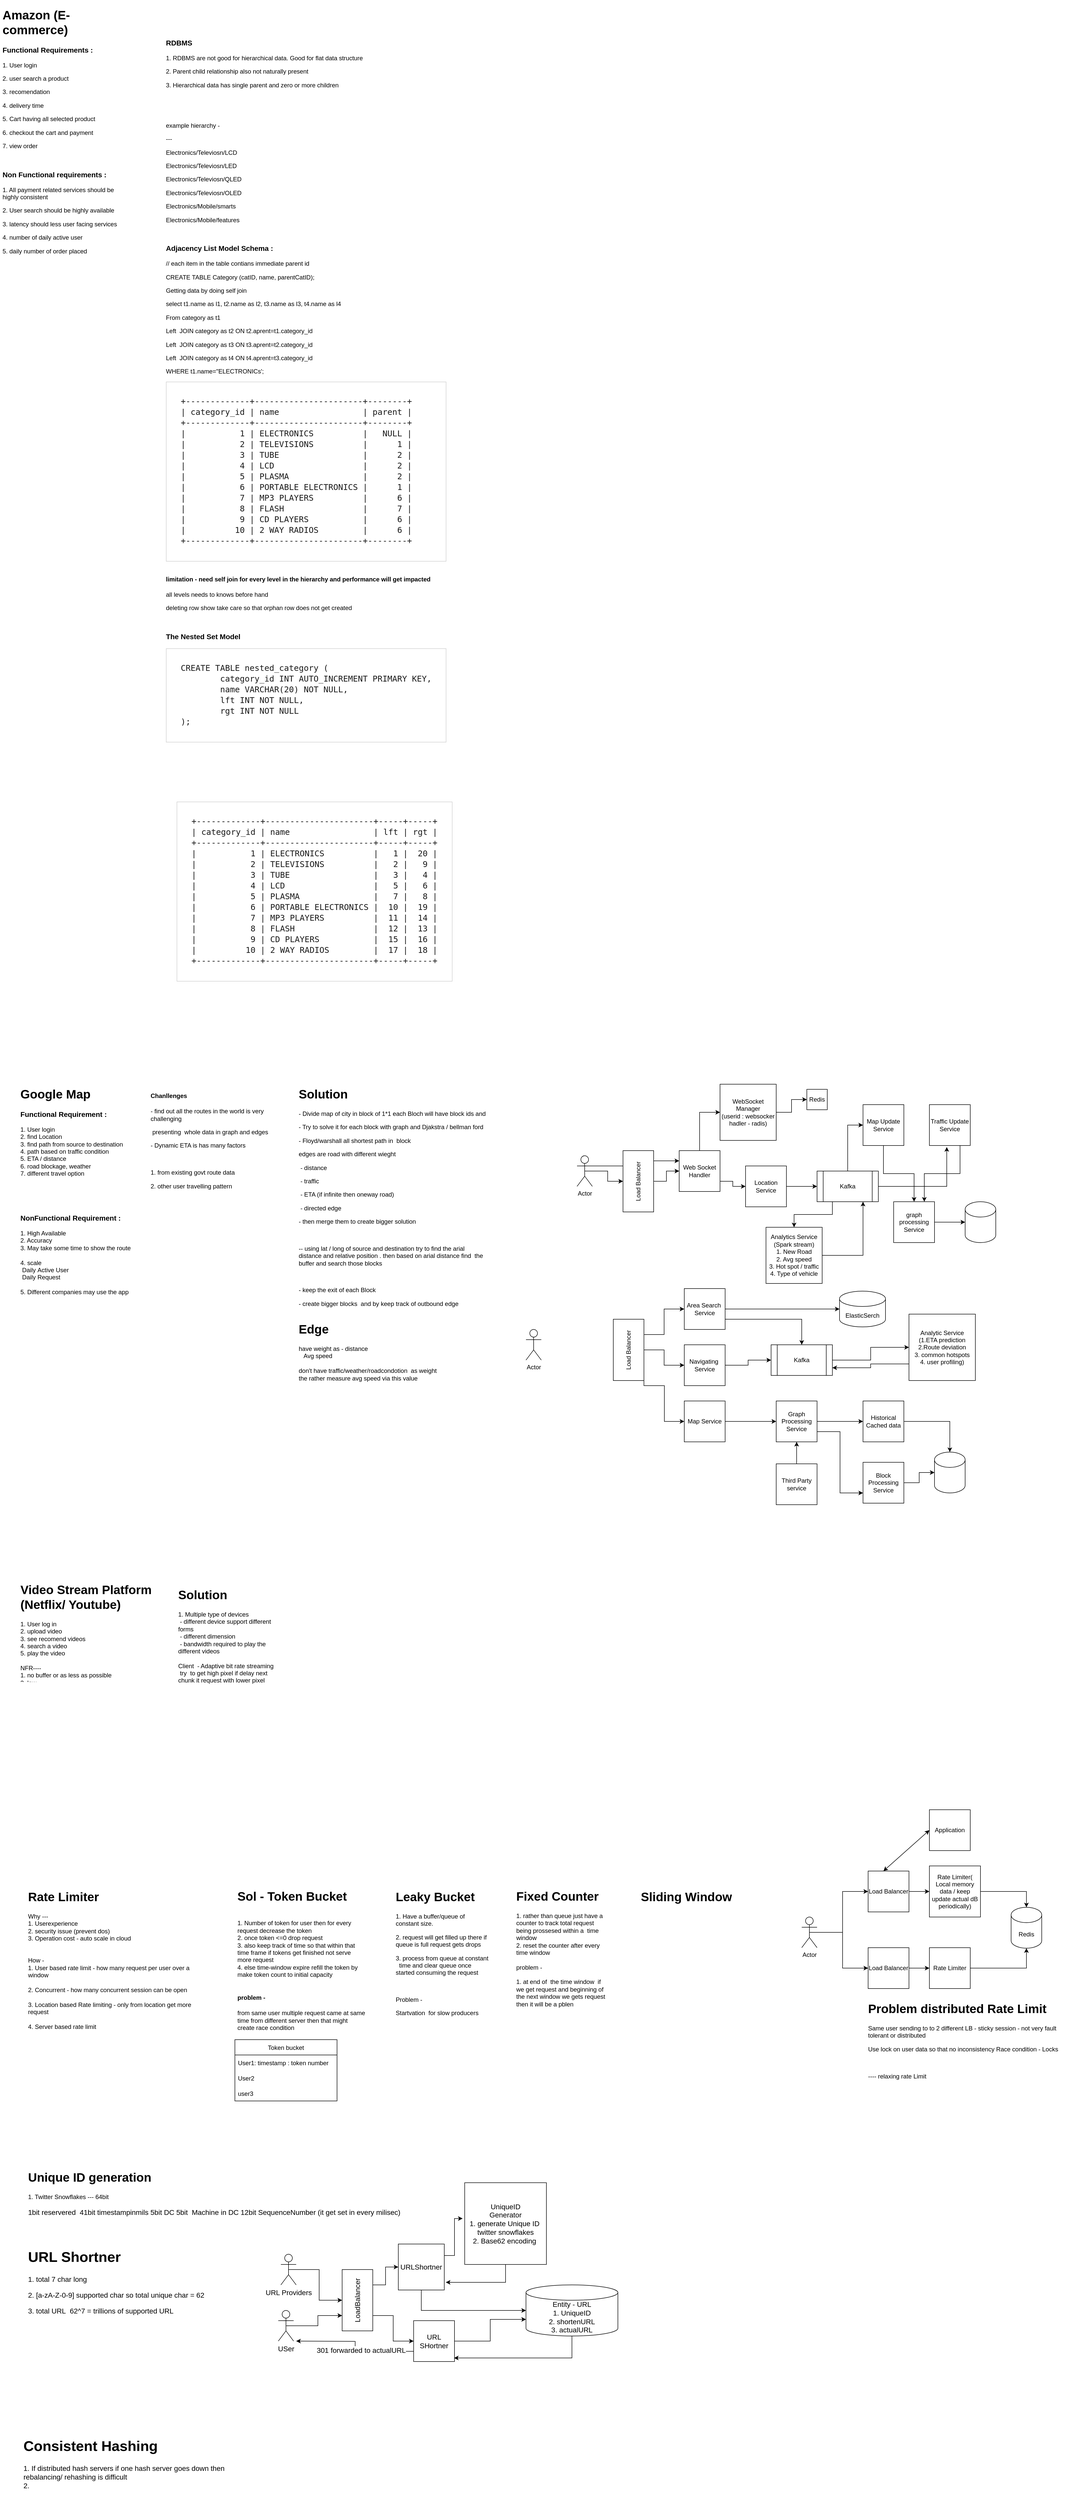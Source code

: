 <mxfile version="20.0.4" type="github">
  <diagram id="w3xWAHxM6hMif5GmvVi4" name="Page-1">
    <mxGraphModel dx="1090" dy="425" grid="1" gridSize="10" guides="1" tooltips="1" connect="1" arrows="1" fold="1" page="1" pageScale="1" pageWidth="827" pageHeight="1169" math="0" shadow="0">
      <root>
        <mxCell id="0" />
        <mxCell id="1" parent="0" />
        <mxCell id="VY6cc99BuFBR4iTMat-C-2" value="&lt;h1&gt;Amazon (E-commerce)&lt;/h1&gt;&lt;h3&gt;Functional Requirements :&amp;nbsp;&lt;/h3&gt;&lt;p&gt;1. User login&lt;/p&gt;&lt;p&gt;2. user search a product&lt;/p&gt;&lt;p&gt;3. recomendation&amp;nbsp;&lt;/p&gt;&lt;p&gt;4. delivery time&lt;/p&gt;&lt;p&gt;5. Cart having all selected product&lt;/p&gt;&lt;p&gt;6. checkout the cart and payment&lt;/p&gt;&lt;p&gt;7. view order&lt;/p&gt;&lt;p&gt;&lt;br&gt;&lt;/p&gt;&lt;h3&gt;Non Functional requirements :&lt;/h3&gt;&lt;p&gt;1. All payment related services should be highly consistent&lt;/p&gt;&lt;p&gt;2. User search should be highly available&lt;/p&gt;&lt;p&gt;3. latency should less user facing services&lt;/p&gt;&lt;p&gt;4. number of daily active user&lt;/p&gt;&lt;p&gt;5. daily number of order placed&amp;nbsp;&lt;/p&gt;" style="text;html=1;strokeColor=none;fillColor=none;spacing=5;spacingTop=-20;whiteSpace=wrap;overflow=hidden;rounded=0;" parent="1" vertex="1">
          <mxGeometry x="10" y="28" width="260" height="492" as="geometry" />
        </mxCell>
        <mxCell id="Yt1-9T4JXmfCghfN-qr9-30" value="&lt;h3&gt;RDBMS&lt;/h3&gt;&lt;p&gt;1. RDBMS are not good for hierarchical data. Good for flat data structure&lt;/p&gt;&lt;p&gt;2. Parent child relationship also not naturally present&amp;nbsp;&lt;/p&gt;&lt;p&gt;3. Hierarchical data has single parent and zero or more children&lt;/p&gt;&lt;p&gt;&lt;br&gt;&lt;/p&gt;&lt;p&gt;&lt;br&gt;&lt;/p&gt;&lt;p&gt;example hierarchy -&lt;/p&gt;&lt;p&gt;---&lt;/p&gt;&lt;p&gt;&lt;span style=&quot;&quot;&gt; Electronics/Televiosn/LCD&lt;/span&gt;&lt;br&gt;&lt;/p&gt;&lt;p&gt;&lt;span style=&quot;&quot;&gt;Electronics/Televiosn/LED&lt;/span&gt;&lt;span style=&quot;&quot;&gt;&lt;br&gt;&lt;/span&gt;&lt;/p&gt;&lt;p&gt;&lt;span style=&quot;&quot;&gt;Electronics/Televiosn/QLED&lt;/span&gt;&lt;span style=&quot;&quot;&gt;&lt;br&gt;&lt;/span&gt;&lt;/p&gt;&lt;p&gt;Electronics/Televiosn/OLED&lt;span style=&quot;&quot;&gt;&lt;br&gt;&lt;/span&gt;&lt;/p&gt;&lt;p&gt;Electronics/Mobile/smarts&lt;/p&gt;&lt;p&gt;Electronics/Mobile/features&lt;/p&gt;&lt;p&gt;&lt;br&gt;&lt;/p&gt;&lt;h3&gt;Adjacency List Model Schema :&amp;nbsp;&lt;/h3&gt;&lt;p&gt;// each item in the table contians immediate parent id&lt;/p&gt;&lt;p&gt;CREATE TABLE Category (catID, name, parentCatID);&lt;/p&gt;&lt;p&gt;Getting data by doing self join&lt;/p&gt;&lt;p&gt;select t1.name as l1, t2.name as l2, t3.name as l3, t4.name as l4&lt;/p&gt;&lt;p&gt;From category as t1&lt;/p&gt;&lt;p&gt;Left &amp;nbsp;JOIN category as t2 ON t2.aprent=t1.category_id&lt;/p&gt;&lt;p&gt;Left &amp;nbsp;JOIN category as t3 ON t3.aprent=t2.category_id&lt;br&gt;&lt;/p&gt;&lt;p&gt;Left &amp;nbsp;JOIN category as t4 ON t4.aprent=t3.category_id&lt;br&gt;&lt;/p&gt;&lt;p&gt;WHERE t1.name=&quot;ELECTRONICs&#39;;&lt;/p&gt;&lt;pre style=&quot;font-size: 16px; box-sizing: inherit; font-family: Inconsolata, monospace; border: 1px solid rgb(209, 209, 209); line-height: 1.312; margin-top: 0px; margin-bottom: 1.75em; max-width: 100%; overflow: auto; padding: 1.75em; overflow-wrap: break-word; color: rgb(26, 26, 26); font-variant-ligatures: normal; orphans: 2; widows: 2; background-color: rgb(255, 255, 255); text-decoration-thickness: initial;&quot; class=&quot;samplecode&quot;&gt;+-------------+----------------------+--------+&lt;br&gt;| category_id | name                 | parent |&lt;br&gt;+-------------+----------------------+--------+&lt;br&gt;|           1 | ELECTRONICS          |   NULL |&lt;br&gt;|           2 | TELEVISIONS          |      1 |&lt;br&gt;|           3 | TUBE                 |      2 |&lt;br&gt;|           4 | LCD                  |      2 |&lt;br&gt;|           5 | PLASMA               |      2 |&lt;br&gt;|           6 | PORTABLE ELECTRONICS |      1 |&lt;br&gt;|           7 | MP3 PLAYERS          |      6 |&lt;br&gt;|           8 | FLASH                |      7 |&lt;br&gt;|           9 | CD PLAYERS           |      6 |&lt;br&gt;|          10 | 2 WAY RADIOS         |      6 |&lt;br&gt;+-------------+----------------------+--------+&lt;/pre&gt;&lt;h4&gt;limitation - need self join for every level in the hierarchy and performance will get impacted&lt;/h4&gt;&lt;p&gt;all levels needs to knows before hand&lt;/p&gt;&lt;p&gt;deleting row show take care so that orphan row does not get created&lt;/p&gt;&lt;p&gt;&lt;br&gt;&lt;/p&gt;&lt;h3&gt;The Nested Set Model&amp;nbsp;&lt;/h3&gt;&lt;pre style=&quot;font-size: 16px; box-sizing: inherit; font-family: Inconsolata, monospace; border: 1px solid rgb(209, 209, 209); line-height: 1.312; margin-top: 0px; margin-bottom: 1.75em; max-width: 100%; overflow: auto; padding: 1.75em; overflow-wrap: break-word; color: rgb(26, 26, 26); font-variant-ligatures: normal; orphans: 2; widows: 2; background-color: rgb(255, 255, 255); text-decoration-thickness: initial;&quot; class=&quot;samplecode&quot;&gt;CREATE TABLE nested_category (&lt;br&gt;        category_id INT AUTO_INCREMENT PRIMARY KEY,&lt;br&gt;        name VARCHAR(20) NOT NULL,&lt;br&gt;        lft INT NOT NULL,&lt;br&gt;        rgt INT NOT NULL&lt;br&gt;);&lt;/pre&gt;&lt;p&gt;&lt;br&gt;&lt;/p&gt;&lt;p&gt;&lt;br&gt;&lt;/p&gt;&lt;p&gt;&lt;span style=&quot;&quot;&gt;&lt;br&gt;&lt;/span&gt;&lt;/p&gt;&lt;p&gt;&lt;span style=&quot;&quot;&gt;&lt;br&gt;&lt;/span&gt;&lt;/p&gt;" style="text;html=1;strokeColor=none;fillColor=none;spacing=5;spacingTop=-20;whiteSpace=wrap;overflow=hidden;rounded=0;" parent="1" vertex="1">
          <mxGeometry x="330" y="90" width="686" height="1850" as="geometry" />
        </mxCell>
        <mxCell id="Yt1-9T4JXmfCghfN-qr9-44" value="" style="shape=image;verticalLabelPosition=bottom;labelBackgroundColor=default;verticalAlign=top;aspect=fixed;imageAspect=0;image=http://mikehillyer.com/media//nested_numbered.png;" parent="1" vertex="1">
          <mxGeometry x="370" y="1450" width="520" height="157" as="geometry" />
        </mxCell>
        <mxCell id="Yt1-9T4JXmfCghfN-qr9-45" value="&lt;pre style=&quot;font-size: 16px; font-style: normal; font-variant-caps: normal; font-weight: 400; letter-spacing: normal; text-align: start; text-indent: 0px; text-transform: none; word-spacing: 0px; -webkit-text-stroke-width: 0px; text-decoration: none; box-sizing: inherit; font-family: Inconsolata, monospace; border: 1px solid rgb(209, 209, 209); line-height: 1.312; margin: 0px 0px 1.75em; max-width: 100%; overflow: auto; padding: 1.75em; overflow-wrap: break-word; color: rgb(26, 26, 26); font-variant-ligatures: normal; orphans: 2; widows: 2; background-color: rgb(255, 255, 255); text-decoration-thickness: initial;&quot; class=&quot;samplecode&quot;&gt;+-------------+----------------------+-----+-----+&#xa;| category_id | name                 | lft | rgt |&#xa;+-------------+----------------------+-----+-----+&#xa;|           1 | ELECTRONICS          |   1 |  20 |&#xa;|           2 | TELEVISIONS          |   2 |   9 |&#xa;|           3 | TUBE                 |   3 |   4 |&#xa;|           4 | LCD                  |   5 |   6 |&#xa;|           5 | PLASMA               |   7 |   8 |&#xa;|           6 | PORTABLE ELECTRONICS |  10 |  19 |&#xa;|           7 | MP3 PLAYERS          |  11 |  14 |&#xa;|           8 | FLASH                |  12 |  13 |&#xa;|           9 | CD PLAYERS           |  15 |  16 |&#xa;|          10 | 2 WAY RADIOS         |  17 |  18 |&#xa;+-------------+----------------------+-----+-----+&lt;/pre&gt;" style="text;whiteSpace=wrap;html=1;" parent="1" vertex="1">
          <mxGeometry x="354" y="1580" width="560" height="420" as="geometry" />
        </mxCell>
        <mxCell id="Yt1-9T4JXmfCghfN-qr9-46" value="&lt;h1&gt;Google Map&lt;/h1&gt;&lt;h3&gt;Functional Requirement :&amp;nbsp;&lt;/h3&gt;&lt;div&gt;1. User login&lt;/div&gt;&lt;div&gt;2. find Location&lt;/div&gt;&lt;div&gt;3. find path from source to destination&lt;/div&gt;&lt;div&gt;4. path based on traffic condition&lt;/div&gt;&lt;div&gt;5. ETA / distance&lt;/div&gt;&lt;div&gt;6. road blockage, weather&lt;/div&gt;&lt;div&gt;7. different travel option&lt;/div&gt;&lt;div&gt;&lt;br&gt;&lt;/div&gt;&lt;div&gt;&lt;br&gt;&lt;/div&gt;&lt;div&gt;&lt;br&gt;&lt;/div&gt;&lt;div&gt;&lt;br&gt;&lt;/div&gt;&lt;h3&gt;NonFunctional Requirement :&amp;nbsp;&lt;/h3&gt;&lt;div&gt;1. High Available&lt;/div&gt;&lt;div&gt;2. Accuracy&amp;nbsp;&lt;/div&gt;&lt;div&gt;3. May take some time to show the route&lt;/div&gt;&lt;div&gt;&lt;br&gt;&lt;/div&gt;&lt;div&gt;4. scale&lt;/div&gt;&lt;div&gt; &lt;span style=&quot;white-space: pre;&quot;&gt;&lt;span style=&quot;white-space: pre;&quot;&gt; &lt;/span&gt;Daily&lt;/span&gt;&amp;nbsp;Active User&lt;br&gt;&lt;/div&gt;&lt;div&gt;&lt;span style=&quot;white-space: pre;&quot;&gt;&lt;span style=&quot;white-space: pre;&quot;&gt; &lt;/span&gt;Daily Request&lt;/span&gt;&lt;/div&gt;&lt;div&gt;&lt;span style=&quot;white-space: pre;&quot;&gt;&lt;br&gt;&lt;/span&gt;&lt;/div&gt;&lt;div&gt;&lt;span style=&quot;white-space: pre;&quot;&gt;5. Different companies may use the app&lt;/span&gt;&lt;/div&gt;&lt;div&gt;&lt;span style=&quot;white-space: pre;&quot;&gt;&lt;br&gt;&lt;/span&gt;&lt;/div&gt;&lt;div&gt;&lt;br&gt;&lt;/div&gt;&lt;div&gt;&lt;br&gt;&lt;/div&gt;" style="text;html=1;strokeColor=none;fillColor=none;spacing=5;spacingTop=-20;whiteSpace=wrap;overflow=hidden;rounded=0;" parent="1" vertex="1">
          <mxGeometry x="45" y="2140" width="235" height="500" as="geometry" />
        </mxCell>
        <mxCell id="Yt1-9T4JXmfCghfN-qr9-47" value="&lt;h4&gt;Chanllenges&lt;/h4&gt;&lt;p&gt;- find out all the routes in the world is very challenging&lt;/p&gt;&lt;p&gt;&amp;nbsp;presenting &amp;nbsp;whole data in graph and edges&lt;/p&gt;&lt;p&gt;- Dynamic ETA is has many factors&lt;/p&gt;&lt;p&gt;&lt;br&gt;&lt;/p&gt;&lt;p&gt;1. from existing govt route data&lt;/p&gt;&lt;p&gt;2. other user travelling pattern&lt;/p&gt;" style="text;html=1;strokeColor=none;fillColor=none;spacing=5;spacingTop=-20;whiteSpace=wrap;overflow=hidden;rounded=0;" parent="1" vertex="1">
          <mxGeometry x="300" y="2150" width="240" height="230" as="geometry" />
        </mxCell>
        <mxCell id="Yt1-9T4JXmfCghfN-qr9-48" value="&lt;h1&gt;Solution&amp;nbsp;&lt;/h1&gt;&lt;p&gt;- Divide map of city in block of 1*1 each Bloch will have block ids and&amp;nbsp;&lt;/p&gt;&lt;p&gt;- Try to solve it for each block with graph and Djakstra / bellman ford&lt;/p&gt;&lt;p&gt;- Floyd/warshall all shortest path in &amp;nbsp;block&amp;nbsp;&lt;/p&gt;&lt;p&gt;edges are road with different wieght&lt;/p&gt;&lt;p&gt;&lt;span style=&quot;white-space: pre;&quot;&gt; - distance&lt;/span&gt;&lt;br&gt;&lt;/p&gt;&lt;p&gt;&lt;span style=&quot;white-space: pre;&quot;&gt;&lt;span style=&quot;white-space: pre;&quot;&gt;&lt;span style=&quot;white-space: pre;&quot;&gt; - traffic&lt;/span&gt;&lt;/span&gt;&lt;/span&gt;&lt;/p&gt;&lt;p&gt;&lt;span style=&quot;white-space: pre;&quot;&gt; - ETA (if infinite then oneway road)&lt;/span&gt;&lt;/p&gt;&lt;p&gt;&lt;span style=&quot;white-space: pre;&quot;&gt;&lt;span style=&quot;white-space: pre;&quot;&gt; - directed edge&lt;/span&gt; &lt;/span&gt;&lt;span style=&quot;white-space: pre;&quot;&gt; &lt;/span&gt;&lt;/p&gt;&lt;p&gt;- then merge them to create bigger solution&amp;nbsp;&lt;/p&gt;&lt;p&gt;&lt;br&gt;&lt;/p&gt;&lt;p&gt;-- using lat / long of source and destination try to find the arial distance and relative position . then based on arial distance find &amp;nbsp;the buffer and search those blocks&lt;/p&gt;&lt;p&gt;&lt;br&gt;&lt;/p&gt;&lt;p&gt;- keep the exit of each Block&lt;/p&gt;&lt;p&gt;- create bigger blocks &amp;nbsp;and by keep track of outbound edge&lt;/p&gt;&lt;p&gt;&lt;br&gt;&lt;/p&gt;&lt;p&gt;&lt;br&gt;&lt;/p&gt;&lt;p&gt;&lt;br&gt;&lt;/p&gt;" style="text;html=1;strokeColor=none;fillColor=none;spacing=5;spacingTop=-20;whiteSpace=wrap;overflow=hidden;rounded=0;" parent="1" vertex="1">
          <mxGeometry x="590" y="2140" width="380" height="500" as="geometry" />
        </mxCell>
        <mxCell id="Yt1-9T4JXmfCghfN-qr9-56" value="&lt;h1&gt;Edge&lt;/h1&gt;&lt;div&gt;have weight as - distance&lt;/div&gt;&lt;div&gt;&lt;span style=&quot;white-space: pre;&quot;&gt; &lt;span style=&quot;white-space: pre;&quot;&gt; &lt;span style=&quot;white-space: pre;&quot;&gt; Avg speed&lt;/span&gt;&lt;/span&gt;&lt;/span&gt;&lt;br&gt;&lt;/div&gt;&lt;div&gt;&lt;span style=&quot;white-space: pre;&quot;&gt;&lt;span style=&quot;white-space: pre;&quot;&gt;&lt;span style=&quot;white-space: pre;&quot;&gt;&lt;br&gt;&lt;/span&gt;&lt;/span&gt;&lt;/span&gt;&lt;/div&gt;&lt;div&gt;&lt;span style=&quot;white-space: pre;&quot;&gt;don&#39;t have traffic/weather/roadcondotion  as weight&amp;nbsp;&lt;/span&gt;&lt;/div&gt;&lt;div&gt;&lt;span style=&quot;white-space: pre;&quot;&gt;the rather measure avg speed via this value&lt;/span&gt;&lt;/div&gt;&lt;div&gt;&lt;span style=&quot;white-space: pre;&quot;&gt;&lt;br&gt;&lt;/span&gt;&lt;/div&gt;&lt;div&gt;&lt;span style=&quot;white-space: pre;&quot;&gt;&lt;br&gt;&lt;/span&gt;&lt;/div&gt;" style="text;html=1;strokeColor=none;fillColor=none;spacing=5;spacingTop=-20;whiteSpace=wrap;overflow=hidden;rounded=0;" parent="1" vertex="1">
          <mxGeometry x="590" y="2600" width="310" height="160" as="geometry" />
        </mxCell>
        <mxCell id="Yt1-9T4JXmfCghfN-qr9-60" style="edgeStyle=orthogonalEdgeStyle;rounded=0;orthogonalLoop=1;jettySize=auto;html=1;exitX=0.5;exitY=0.5;exitDx=0;exitDy=0;exitPerimeter=0;" parent="1" source="Yt1-9T4JXmfCghfN-qr9-57" target="Yt1-9T4JXmfCghfN-qr9-58" edge="1">
          <mxGeometry relative="1" as="geometry" />
        </mxCell>
        <mxCell id="Yt1-9T4JXmfCghfN-qr9-62" style="edgeStyle=orthogonalEdgeStyle;rounded=0;orthogonalLoop=1;jettySize=auto;html=1;exitX=1;exitY=0.333;exitDx=0;exitDy=0;exitPerimeter=0;entryX=0;entryY=0.25;entryDx=0;entryDy=0;" parent="1" source="Yt1-9T4JXmfCghfN-qr9-57" target="Yt1-9T4JXmfCghfN-qr9-59" edge="1">
          <mxGeometry relative="1" as="geometry" />
        </mxCell>
        <mxCell id="Yt1-9T4JXmfCghfN-qr9-57" value="Actor" style="shape=umlActor;verticalLabelPosition=bottom;verticalAlign=top;html=1;outlineConnect=0;" parent="1" vertex="1">
          <mxGeometry x="1140" y="2280" width="30" height="60" as="geometry" />
        </mxCell>
        <mxCell id="Yt1-9T4JXmfCghfN-qr9-61" style="edgeStyle=orthogonalEdgeStyle;rounded=0;orthogonalLoop=1;jettySize=auto;html=1;exitX=0.5;exitY=1;exitDx=0;exitDy=0;" parent="1" source="Yt1-9T4JXmfCghfN-qr9-58" target="Yt1-9T4JXmfCghfN-qr9-59" edge="1">
          <mxGeometry relative="1" as="geometry" />
        </mxCell>
        <mxCell id="Yt1-9T4JXmfCghfN-qr9-58" value="Load Balancer" style="rounded=0;whiteSpace=wrap;html=1;rotation=-90;" parent="1" vertex="1">
          <mxGeometry x="1200" y="2300" width="120" height="60" as="geometry" />
        </mxCell>
        <mxCell id="Yt1-9T4JXmfCghfN-qr9-65" style="edgeStyle=orthogonalEdgeStyle;rounded=0;orthogonalLoop=1;jettySize=auto;html=1;exitX=0.5;exitY=0;exitDx=0;exitDy=0;entryX=0;entryY=0.5;entryDx=0;entryDy=0;" parent="1" source="Yt1-9T4JXmfCghfN-qr9-59" target="Yt1-9T4JXmfCghfN-qr9-63" edge="1">
          <mxGeometry relative="1" as="geometry" />
        </mxCell>
        <mxCell id="Yt1-9T4JXmfCghfN-qr9-67" style="edgeStyle=orthogonalEdgeStyle;rounded=0;orthogonalLoop=1;jettySize=auto;html=1;exitX=1;exitY=0.75;exitDx=0;exitDy=0;entryX=0;entryY=0.5;entryDx=0;entryDy=0;" parent="1" source="Yt1-9T4JXmfCghfN-qr9-59" target="Yt1-9T4JXmfCghfN-qr9-66" edge="1">
          <mxGeometry relative="1" as="geometry" />
        </mxCell>
        <mxCell id="Yt1-9T4JXmfCghfN-qr9-59" value="Web Socket Handler" style="whiteSpace=wrap;html=1;aspect=fixed;" parent="1" vertex="1">
          <mxGeometry x="1340" y="2270" width="80" height="80" as="geometry" />
        </mxCell>
        <mxCell id="Yt1-9T4JXmfCghfN-qr9-81" style="edgeStyle=orthogonalEdgeStyle;rounded=0;orthogonalLoop=1;jettySize=auto;html=1;exitX=1;exitY=0.5;exitDx=0;exitDy=0;entryX=0;entryY=0.5;entryDx=0;entryDy=0;" parent="1" source="Yt1-9T4JXmfCghfN-qr9-63" target="Yt1-9T4JXmfCghfN-qr9-70" edge="1">
          <mxGeometry relative="1" as="geometry" />
        </mxCell>
        <mxCell id="Yt1-9T4JXmfCghfN-qr9-63" value="WebSocket&lt;br&gt;Manager&lt;br&gt;(userid : websocker hadler - radis)" style="whiteSpace=wrap;html=1;aspect=fixed;" parent="1" vertex="1">
          <mxGeometry x="1420" y="2140" width="110" height="110" as="geometry" />
        </mxCell>
        <mxCell id="Yt1-9T4JXmfCghfN-qr9-69" style="edgeStyle=orthogonalEdgeStyle;rounded=0;orthogonalLoop=1;jettySize=auto;html=1;exitX=1;exitY=0.5;exitDx=0;exitDy=0;entryX=0;entryY=0.5;entryDx=0;entryDy=0;" parent="1" source="Yt1-9T4JXmfCghfN-qr9-66" target="Yt1-9T4JXmfCghfN-qr9-68" edge="1">
          <mxGeometry relative="1" as="geometry" />
        </mxCell>
        <mxCell id="Yt1-9T4JXmfCghfN-qr9-66" value="Location Service" style="whiteSpace=wrap;html=1;aspect=fixed;" parent="1" vertex="1">
          <mxGeometry x="1470" y="2300" width="80" height="80" as="geometry" />
        </mxCell>
        <mxCell id="Yt1-9T4JXmfCghfN-qr9-73" style="edgeStyle=orthogonalEdgeStyle;rounded=0;orthogonalLoop=1;jettySize=auto;html=1;exitX=0.5;exitY=0;exitDx=0;exitDy=0;entryX=0;entryY=0.5;entryDx=0;entryDy=0;" parent="1" source="Yt1-9T4JXmfCghfN-qr9-68" target="Yt1-9T4JXmfCghfN-qr9-71" edge="1">
          <mxGeometry relative="1" as="geometry" />
        </mxCell>
        <mxCell id="Yt1-9T4JXmfCghfN-qr9-74" style="edgeStyle=orthogonalEdgeStyle;rounded=0;orthogonalLoop=1;jettySize=auto;html=1;exitX=1;exitY=0.5;exitDx=0;exitDy=0;entryX=0.425;entryY=1.038;entryDx=0;entryDy=0;entryPerimeter=0;" parent="1" source="Yt1-9T4JXmfCghfN-qr9-68" target="Yt1-9T4JXmfCghfN-qr9-72" edge="1">
          <mxGeometry relative="1" as="geometry" />
        </mxCell>
        <mxCell id="Yt1-9T4JXmfCghfN-qr9-82" style="edgeStyle=orthogonalEdgeStyle;rounded=0;orthogonalLoop=1;jettySize=auto;html=1;exitX=0.25;exitY=1;exitDx=0;exitDy=0;entryX=0.5;entryY=0;entryDx=0;entryDy=0;" parent="1" source="Yt1-9T4JXmfCghfN-qr9-68" target="Yt1-9T4JXmfCghfN-qr9-80" edge="1">
          <mxGeometry relative="1" as="geometry" />
        </mxCell>
        <mxCell id="Yt1-9T4JXmfCghfN-qr9-68" value="Kafka" style="shape=process;whiteSpace=wrap;html=1;backgroundOutline=1;" parent="1" vertex="1">
          <mxGeometry x="1610" y="2310" width="120" height="60" as="geometry" />
        </mxCell>
        <mxCell id="Yt1-9T4JXmfCghfN-qr9-70" value="Redis" style="whiteSpace=wrap;html=1;aspect=fixed;" parent="1" vertex="1">
          <mxGeometry x="1590" y="2150" width="40" height="40" as="geometry" />
        </mxCell>
        <mxCell id="Yt1-9T4JXmfCghfN-qr9-76" style="edgeStyle=orthogonalEdgeStyle;rounded=0;orthogonalLoop=1;jettySize=auto;html=1;exitX=0.5;exitY=1;exitDx=0;exitDy=0;entryX=0.5;entryY=0;entryDx=0;entryDy=0;" parent="1" source="Yt1-9T4JXmfCghfN-qr9-71" target="Yt1-9T4JXmfCghfN-qr9-75" edge="1">
          <mxGeometry relative="1" as="geometry" />
        </mxCell>
        <mxCell id="Yt1-9T4JXmfCghfN-qr9-71" value="Map Update Service" style="whiteSpace=wrap;html=1;aspect=fixed;" parent="1" vertex="1">
          <mxGeometry x="1700" y="2180" width="80" height="80" as="geometry" />
        </mxCell>
        <mxCell id="Yt1-9T4JXmfCghfN-qr9-77" style="edgeStyle=orthogonalEdgeStyle;rounded=0;orthogonalLoop=1;jettySize=auto;html=1;exitX=0.75;exitY=1;exitDx=0;exitDy=0;entryX=0.75;entryY=0;entryDx=0;entryDy=0;" parent="1" source="Yt1-9T4JXmfCghfN-qr9-72" target="Yt1-9T4JXmfCghfN-qr9-75" edge="1">
          <mxGeometry relative="1" as="geometry" />
        </mxCell>
        <mxCell id="Yt1-9T4JXmfCghfN-qr9-72" value="Traffic Update Service" style="whiteSpace=wrap;html=1;aspect=fixed;" parent="1" vertex="1">
          <mxGeometry x="1830" y="2180" width="80" height="80" as="geometry" />
        </mxCell>
        <mxCell id="Yt1-9T4JXmfCghfN-qr9-79" style="edgeStyle=orthogonalEdgeStyle;rounded=0;orthogonalLoop=1;jettySize=auto;html=1;exitX=1;exitY=0.5;exitDx=0;exitDy=0;entryX=0;entryY=0.5;entryDx=0;entryDy=0;entryPerimeter=0;" parent="1" source="Yt1-9T4JXmfCghfN-qr9-75" target="Yt1-9T4JXmfCghfN-qr9-78" edge="1">
          <mxGeometry relative="1" as="geometry" />
        </mxCell>
        <mxCell id="Yt1-9T4JXmfCghfN-qr9-75" value="graph processing Service" style="whiteSpace=wrap;html=1;aspect=fixed;" parent="1" vertex="1">
          <mxGeometry x="1760" y="2370" width="80" height="80" as="geometry" />
        </mxCell>
        <mxCell id="Yt1-9T4JXmfCghfN-qr9-78" value="" style="shape=cylinder3;whiteSpace=wrap;html=1;boundedLbl=1;backgroundOutline=1;size=15;" parent="1" vertex="1">
          <mxGeometry x="1900" y="2370" width="60" height="80" as="geometry" />
        </mxCell>
        <mxCell id="Yt1-9T4JXmfCghfN-qr9-83" style="edgeStyle=orthogonalEdgeStyle;rounded=0;orthogonalLoop=1;jettySize=auto;html=1;exitX=1;exitY=0.5;exitDx=0;exitDy=0;entryX=0.75;entryY=1;entryDx=0;entryDy=0;" parent="1" source="Yt1-9T4JXmfCghfN-qr9-80" target="Yt1-9T4JXmfCghfN-qr9-68" edge="1">
          <mxGeometry relative="1" as="geometry" />
        </mxCell>
        <mxCell id="Yt1-9T4JXmfCghfN-qr9-80" value="Analytics Service (Spark stream)&lt;br&gt;1. New Road&lt;br&gt;2. Avg speed&lt;br&gt;3. Hot spot / traffic&lt;br&gt;4. Type of vehicle" style="whiteSpace=wrap;html=1;aspect=fixed;" parent="1" vertex="1">
          <mxGeometry x="1510" y="2420" width="110" height="110" as="geometry" />
        </mxCell>
        <mxCell id="Yt1-9T4JXmfCghfN-qr9-90" style="edgeStyle=orthogonalEdgeStyle;rounded=0;orthogonalLoop=1;jettySize=auto;html=1;exitX=1;exitY=0.5;exitDx=0;exitDy=0;entryX=0;entryY=0.5;entryDx=0;entryDy=0;entryPerimeter=0;" parent="1" source="Yt1-9T4JXmfCghfN-qr9-84" target="Yt1-9T4JXmfCghfN-qr9-89" edge="1">
          <mxGeometry relative="1" as="geometry" />
        </mxCell>
        <mxCell id="Yt1-9T4JXmfCghfN-qr9-104" style="edgeStyle=orthogonalEdgeStyle;rounded=0;orthogonalLoop=1;jettySize=auto;html=1;exitX=1;exitY=0.75;exitDx=0;exitDy=0;" parent="1" source="Yt1-9T4JXmfCghfN-qr9-84" target="Yt1-9T4JXmfCghfN-qr9-87" edge="1">
          <mxGeometry relative="1" as="geometry" />
        </mxCell>
        <mxCell id="Yt1-9T4JXmfCghfN-qr9-84" value="Area Search&amp;nbsp;&lt;br&gt;Service" style="whiteSpace=wrap;html=1;aspect=fixed;" parent="1" vertex="1">
          <mxGeometry x="1350" y="2540" width="80" height="80" as="geometry" />
        </mxCell>
        <mxCell id="Yt1-9T4JXmfCghfN-qr9-88" style="edgeStyle=orthogonalEdgeStyle;rounded=0;orthogonalLoop=1;jettySize=auto;html=1;exitX=1;exitY=0.5;exitDx=0;exitDy=0;entryX=0;entryY=0.5;entryDx=0;entryDy=0;" parent="1" source="Yt1-9T4JXmfCghfN-qr9-85" target="Yt1-9T4JXmfCghfN-qr9-87" edge="1">
          <mxGeometry relative="1" as="geometry" />
        </mxCell>
        <mxCell id="Yt1-9T4JXmfCghfN-qr9-85" value="Navigating&amp;nbsp;&lt;br&gt;Service" style="whiteSpace=wrap;html=1;aspect=fixed;" parent="1" vertex="1">
          <mxGeometry x="1350" y="2650" width="80" height="80" as="geometry" />
        </mxCell>
        <mxCell id="Yt1-9T4JXmfCghfN-qr9-93" style="edgeStyle=orthogonalEdgeStyle;rounded=0;orthogonalLoop=1;jettySize=auto;html=1;exitX=1;exitY=0.5;exitDx=0;exitDy=0;" parent="1" source="Yt1-9T4JXmfCghfN-qr9-86" target="Yt1-9T4JXmfCghfN-qr9-92" edge="1">
          <mxGeometry relative="1" as="geometry" />
        </mxCell>
        <mxCell id="Yt1-9T4JXmfCghfN-qr9-86" value="Map Service" style="whiteSpace=wrap;html=1;aspect=fixed;" parent="1" vertex="1">
          <mxGeometry x="1350" y="2760" width="80" height="80" as="geometry" />
        </mxCell>
        <mxCell id="Yt1-9T4JXmfCghfN-qr9-105" style="edgeStyle=orthogonalEdgeStyle;rounded=0;orthogonalLoop=1;jettySize=auto;html=1;exitX=1;exitY=0.5;exitDx=0;exitDy=0;" parent="1" source="Yt1-9T4JXmfCghfN-qr9-87" target="Yt1-9T4JXmfCghfN-qr9-106" edge="1">
          <mxGeometry relative="1" as="geometry">
            <mxPoint x="1830" y="2680" as="targetPoint" />
          </mxGeometry>
        </mxCell>
        <mxCell id="Yt1-9T4JXmfCghfN-qr9-87" value="Kafka" style="shape=process;whiteSpace=wrap;html=1;backgroundOutline=1;" parent="1" vertex="1">
          <mxGeometry x="1520" y="2650" width="120" height="60" as="geometry" />
        </mxCell>
        <mxCell id="Yt1-9T4JXmfCghfN-qr9-89" value="ElasticSerch" style="shape=cylinder3;whiteSpace=wrap;html=1;boundedLbl=1;backgroundOutline=1;size=15;" parent="1" vertex="1">
          <mxGeometry x="1654" y="2545" width="90" height="70" as="geometry" />
        </mxCell>
        <mxCell id="Yt1-9T4JXmfCghfN-qr9-101" style="edgeStyle=orthogonalEdgeStyle;rounded=0;orthogonalLoop=1;jettySize=auto;html=1;exitX=0.75;exitY=1;exitDx=0;exitDy=0;entryX=0;entryY=0.5;entryDx=0;entryDy=0;" parent="1" source="Yt1-9T4JXmfCghfN-qr9-91" target="Yt1-9T4JXmfCghfN-qr9-84" edge="1">
          <mxGeometry relative="1" as="geometry" />
        </mxCell>
        <mxCell id="Yt1-9T4JXmfCghfN-qr9-102" style="edgeStyle=orthogonalEdgeStyle;rounded=0;orthogonalLoop=1;jettySize=auto;html=1;exitX=0.5;exitY=1;exitDx=0;exitDy=0;entryX=0;entryY=0.5;entryDx=0;entryDy=0;" parent="1" source="Yt1-9T4JXmfCghfN-qr9-91" target="Yt1-9T4JXmfCghfN-qr9-85" edge="1">
          <mxGeometry relative="1" as="geometry" />
        </mxCell>
        <mxCell id="Yt1-9T4JXmfCghfN-qr9-103" style="edgeStyle=orthogonalEdgeStyle;rounded=0;orthogonalLoop=1;jettySize=auto;html=1;exitX=0.25;exitY=1;exitDx=0;exitDy=0;entryX=0;entryY=0.5;entryDx=0;entryDy=0;" parent="1" source="Yt1-9T4JXmfCghfN-qr9-91" target="Yt1-9T4JXmfCghfN-qr9-86" edge="1">
          <mxGeometry relative="1" as="geometry">
            <Array as="points">
              <mxPoint x="1271" y="2730" />
              <mxPoint x="1311" y="2730" />
              <mxPoint x="1311" y="2800" />
            </Array>
          </mxGeometry>
        </mxCell>
        <mxCell id="Yt1-9T4JXmfCghfN-qr9-91" value="Load Balancer" style="rounded=0;whiteSpace=wrap;html=1;rotation=-90;" parent="1" vertex="1">
          <mxGeometry x="1181" y="2630" width="120" height="60" as="geometry" />
        </mxCell>
        <mxCell id="Yt1-9T4JXmfCghfN-qr9-97" style="edgeStyle=orthogonalEdgeStyle;rounded=0;orthogonalLoop=1;jettySize=auto;html=1;exitX=1;exitY=0.5;exitDx=0;exitDy=0;entryX=0;entryY=0.5;entryDx=0;entryDy=0;" parent="1" source="Yt1-9T4JXmfCghfN-qr9-92" target="Yt1-9T4JXmfCghfN-qr9-95" edge="1">
          <mxGeometry relative="1" as="geometry" />
        </mxCell>
        <mxCell id="Yt1-9T4JXmfCghfN-qr9-98" style="edgeStyle=orthogonalEdgeStyle;rounded=0;orthogonalLoop=1;jettySize=auto;html=1;exitX=1;exitY=0.75;exitDx=0;exitDy=0;entryX=0;entryY=0.75;entryDx=0;entryDy=0;" parent="1" source="Yt1-9T4JXmfCghfN-qr9-92" target="Yt1-9T4JXmfCghfN-qr9-96" edge="1">
          <mxGeometry relative="1" as="geometry" />
        </mxCell>
        <mxCell id="Yt1-9T4JXmfCghfN-qr9-92" value="Graph Processing Service" style="whiteSpace=wrap;html=1;aspect=fixed;" parent="1" vertex="1">
          <mxGeometry x="1530" y="2760" width="80" height="80" as="geometry" />
        </mxCell>
        <mxCell id="Yt1-9T4JXmfCghfN-qr9-99" style="edgeStyle=orthogonalEdgeStyle;rounded=0;orthogonalLoop=1;jettySize=auto;html=1;exitX=0.5;exitY=0;exitDx=0;exitDy=0;entryX=0.5;entryY=1;entryDx=0;entryDy=0;" parent="1" source="Yt1-9T4JXmfCghfN-qr9-94" target="Yt1-9T4JXmfCghfN-qr9-92" edge="1">
          <mxGeometry relative="1" as="geometry" />
        </mxCell>
        <mxCell id="Yt1-9T4JXmfCghfN-qr9-94" value="Third Party service" style="whiteSpace=wrap;html=1;aspect=fixed;" parent="1" vertex="1">
          <mxGeometry x="1530" y="2883" width="80" height="80" as="geometry" />
        </mxCell>
        <mxCell id="Yt1-9T4JXmfCghfN-qr9-108" style="edgeStyle=orthogonalEdgeStyle;rounded=0;orthogonalLoop=1;jettySize=auto;html=1;exitX=1;exitY=0.5;exitDx=0;exitDy=0;entryX=0.5;entryY=0;entryDx=0;entryDy=0;entryPerimeter=0;" parent="1" source="Yt1-9T4JXmfCghfN-qr9-95" target="Yt1-9T4JXmfCghfN-qr9-100" edge="1">
          <mxGeometry relative="1" as="geometry" />
        </mxCell>
        <mxCell id="Yt1-9T4JXmfCghfN-qr9-95" value="Historical Cached data" style="whiteSpace=wrap;html=1;aspect=fixed;" parent="1" vertex="1">
          <mxGeometry x="1700" y="2760" width="80" height="80" as="geometry" />
        </mxCell>
        <mxCell id="Yt1-9T4JXmfCghfN-qr9-107" style="edgeStyle=orthogonalEdgeStyle;rounded=0;orthogonalLoop=1;jettySize=auto;html=1;exitX=1;exitY=0.5;exitDx=0;exitDy=0;" parent="1" source="Yt1-9T4JXmfCghfN-qr9-96" target="Yt1-9T4JXmfCghfN-qr9-100" edge="1">
          <mxGeometry relative="1" as="geometry" />
        </mxCell>
        <mxCell id="Yt1-9T4JXmfCghfN-qr9-96" value="Block Processing Service" style="whiteSpace=wrap;html=1;aspect=fixed;" parent="1" vertex="1">
          <mxGeometry x="1700" y="2880" width="80" height="80" as="geometry" />
        </mxCell>
        <mxCell id="Yt1-9T4JXmfCghfN-qr9-100" value="" style="shape=cylinder3;whiteSpace=wrap;html=1;boundedLbl=1;backgroundOutline=1;size=15;" parent="1" vertex="1">
          <mxGeometry x="1840" y="2860" width="60" height="80" as="geometry" />
        </mxCell>
        <mxCell id="Yt1-9T4JXmfCghfN-qr9-109" style="edgeStyle=orthogonalEdgeStyle;rounded=0;orthogonalLoop=1;jettySize=auto;html=1;exitX=0;exitY=0.75;exitDx=0;exitDy=0;entryX=1;entryY=0.75;entryDx=0;entryDy=0;" parent="1" source="Yt1-9T4JXmfCghfN-qr9-106" target="Yt1-9T4JXmfCghfN-qr9-87" edge="1">
          <mxGeometry relative="1" as="geometry" />
        </mxCell>
        <mxCell id="Yt1-9T4JXmfCghfN-qr9-106" value="Analytic Service&lt;br&gt;(1.ETA prediction&lt;br&gt;2.Route deviation&lt;br&gt;3. common hotspots&lt;br&gt;4. user profiling)" style="whiteSpace=wrap;html=1;aspect=fixed;" parent="1" vertex="1">
          <mxGeometry x="1790" y="2590" width="130" height="130" as="geometry" />
        </mxCell>
        <mxCell id="Yt1-9T4JXmfCghfN-qr9-110" value="Actor" style="shape=umlActor;verticalLabelPosition=bottom;verticalAlign=top;html=1;outlineConnect=0;" parent="1" vertex="1">
          <mxGeometry x="1040" y="2620" width="30" height="60" as="geometry" />
        </mxCell>
        <mxCell id="Yt1-9T4JXmfCghfN-qr9-111" value="&lt;h1&gt;Video Stream Platform (Netflix/ Youtube)&lt;/h1&gt;&lt;div&gt;1. User log in&lt;/div&gt;&lt;div&gt;2. upload video&lt;/div&gt;&lt;div&gt;3. see recomend videos&lt;/div&gt;&lt;div&gt;4. search a video&lt;/div&gt;&lt;div&gt;5. play the video&lt;/div&gt;&lt;div&gt;&lt;br&gt;&lt;/div&gt;&lt;div&gt;NFR----&lt;/div&gt;&lt;div&gt;1. no buffer or as less as possible&lt;/div&gt;&lt;div&gt;2. low&amp;nbsp;&lt;/div&gt;&lt;div&gt;&amp;nbsp;&lt;/div&gt;&lt;div&gt;&lt;br&gt;&lt;/div&gt;&lt;div&gt;&lt;br&gt;&lt;/div&gt;" style="text;html=1;strokeColor=none;fillColor=none;spacing=5;spacingTop=-20;whiteSpace=wrap;overflow=hidden;rounded=0;" parent="1" vertex="1">
          <mxGeometry x="45" y="3110" width="325" height="200" as="geometry" />
        </mxCell>
        <mxCell id="Yt1-9T4JXmfCghfN-qr9-112" value="&lt;h1&gt;Solution&lt;/h1&gt;&lt;div&gt;1. Multiple type of devices&lt;/div&gt;&lt;div&gt;&amp;nbsp;- different device support different forms&lt;/div&gt;&lt;div&gt;&lt;span style=&quot;white-space: pre;&quot;&gt; - different&lt;/span&gt;&amp;nbsp;dimension&lt;/div&gt;&lt;div&gt;&amp;nbsp;- bandwidth required to play the different videos&lt;/div&gt;&lt;div&gt;&lt;br&gt;&lt;/div&gt;&lt;div&gt;Client &amp;nbsp;- Adaptive bit rate streaming&amp;nbsp;&lt;span style=&quot;white-space: pre;&quot;&gt; &lt;/span&gt;&lt;/div&gt;&lt;div&gt;&lt;span style=&quot;white-space: pre;&quot;&gt;&lt;span style=&quot;white-space: pre;&quot;&gt; try  to get high pixel if delay next&amp;nbsp;&lt;/span&gt;&lt;/span&gt;&lt;/div&gt;&lt;div&gt;&lt;span style=&quot;white-space: pre;&quot;&gt;&lt;span style=&quot;white-space: pre;&quot;&gt;chunk it request with lower pixel&lt;/span&gt;&lt;br&gt;&lt;/span&gt;&lt;/div&gt;&lt;div&gt;&amp;nbsp;&lt;/div&gt;&lt;div&gt;&lt;br&gt;&lt;/div&gt;" style="text;html=1;strokeColor=none;fillColor=none;spacing=5;spacingTop=-20;whiteSpace=wrap;overflow=hidden;rounded=0;" parent="1" vertex="1">
          <mxGeometry x="354" y="3120" width="216" height="220" as="geometry" />
        </mxCell>
        <mxCell id="Yt1-9T4JXmfCghfN-qr9-124" value="&lt;h1&gt;Rate Limiter&lt;/h1&gt;&lt;div&gt;Why ---&lt;/div&gt;&lt;div&gt;1. Userexperience&amp;nbsp;&lt;/div&gt;&lt;div&gt;2. security issue (prevent dos)&lt;/div&gt;&lt;div&gt;3. Operation cost - auto scale in cloud&lt;/div&gt;&lt;div&gt;&amp;nbsp;&lt;/div&gt;&lt;div&gt;&lt;br&gt;&lt;/div&gt;&lt;div&gt;How -&amp;nbsp;&lt;/div&gt;&lt;div&gt;1. User based rate limit - how many request per user over a window&lt;/div&gt;&lt;div&gt;&lt;br&gt;&lt;/div&gt;&lt;div&gt;2. Concurrent - how many concurrent session can be open&lt;/div&gt;&lt;div&gt;&lt;br&gt;&lt;/div&gt;&lt;div&gt;3. Location based Rate limiting - only from location get more request&lt;/div&gt;&lt;div&gt;&lt;br&gt;&lt;/div&gt;&lt;div&gt;4. Server based rate limit&lt;/div&gt;" style="text;html=1;strokeColor=none;fillColor=none;spacing=5;spacingTop=-20;whiteSpace=wrap;overflow=hidden;rounded=0;" parent="1" vertex="1">
          <mxGeometry x="60" y="3711" width="340" height="289" as="geometry" />
        </mxCell>
        <mxCell id="Yt1-9T4JXmfCghfN-qr9-125" value="&lt;h1&gt;Sol - Token Bucket&lt;/h1&gt;&lt;div&gt;&lt;br&gt;&lt;/div&gt;&lt;div&gt;1. Number of token for user then for every request decrease the token&amp;nbsp;&lt;/div&gt;&lt;div&gt;2. once token &amp;lt;=0 drop request&amp;nbsp;&lt;/div&gt;&lt;div&gt;3. also keep track of time so that within that time frame if tokens get finished not serve more request&lt;/div&gt;&lt;div&gt;4. else time-window expire refill the token by make token count to initial capacity&lt;/div&gt;&lt;div&gt;&lt;br&gt;&lt;/div&gt;&lt;h4&gt;problem -&amp;nbsp;&lt;/h4&gt;&lt;div&gt;from same user multiple request came at same time from different server then that might create race condition&lt;/div&gt;" style="text;html=1;strokeColor=none;fillColor=none;spacing=5;spacingTop=-20;whiteSpace=wrap;overflow=hidden;rounded=0;" parent="1" vertex="1">
          <mxGeometry x="470" y="3710" width="260" height="410" as="geometry" />
        </mxCell>
        <mxCell id="Yt1-9T4JXmfCghfN-qr9-126" value="&lt;h1&gt;Leaky Bucket&lt;/h1&gt;&lt;p&gt;1. Have a buffer/queue of constant size.&lt;/p&gt;&lt;p&gt;2. request will get filled up there if queue is full request gets drops&lt;/p&gt;&lt;p&gt;3. process from queue at constant &amp;nbsp; time and clear queue once started consuming the request&amp;nbsp;&lt;/p&gt;&lt;p&gt;&lt;br&gt;&lt;/p&gt;&lt;p&gt;Problem -&lt;/p&gt;&lt;p&gt;Startvation &amp;nbsp;for slow producers&lt;/p&gt;" style="text;html=1;strokeColor=none;fillColor=none;spacing=5;spacingTop=-20;whiteSpace=wrap;overflow=hidden;rounded=0;" parent="1" vertex="1">
          <mxGeometry x="780" y="3711" width="190" height="260" as="geometry" />
        </mxCell>
        <mxCell id="Yt1-9T4JXmfCghfN-qr9-127" value="Token bucket" style="swimlane;fontStyle=0;childLayout=stackLayout;horizontal=1;startSize=30;horizontalStack=0;resizeParent=1;resizeParentMax=0;resizeLast=0;collapsible=1;marginBottom=0;" parent="1" vertex="1">
          <mxGeometry x="470" y="4010" width="200" height="120" as="geometry" />
        </mxCell>
        <mxCell id="Yt1-9T4JXmfCghfN-qr9-128" value="User1: timestamp : token number " style="text;strokeColor=none;fillColor=none;align=left;verticalAlign=middle;spacingLeft=4;spacingRight=4;overflow=hidden;points=[[0,0.5],[1,0.5]];portConstraint=eastwest;rotatable=0;" parent="Yt1-9T4JXmfCghfN-qr9-127" vertex="1">
          <mxGeometry y="30" width="200" height="30" as="geometry" />
        </mxCell>
        <mxCell id="Yt1-9T4JXmfCghfN-qr9-129" value="User2" style="text;strokeColor=none;fillColor=none;align=left;verticalAlign=middle;spacingLeft=4;spacingRight=4;overflow=hidden;points=[[0,0.5],[1,0.5]];portConstraint=eastwest;rotatable=0;" parent="Yt1-9T4JXmfCghfN-qr9-127" vertex="1">
          <mxGeometry y="60" width="200" height="30" as="geometry" />
        </mxCell>
        <mxCell id="Yt1-9T4JXmfCghfN-qr9-130" value="user3 " style="text;strokeColor=none;fillColor=none;align=left;verticalAlign=middle;spacingLeft=4;spacingRight=4;overflow=hidden;points=[[0,0.5],[1,0.5]];portConstraint=eastwest;rotatable=0;" parent="Yt1-9T4JXmfCghfN-qr9-127" vertex="1">
          <mxGeometry y="90" width="200" height="30" as="geometry" />
        </mxCell>
        <mxCell id="Yt1-9T4JXmfCghfN-qr9-131" value="&lt;h1&gt;Fixed Counter&lt;/h1&gt;&lt;div&gt;1. rather than queue just have a counter to track total request being prossesed within a &amp;nbsp;time window&amp;nbsp;&lt;/div&gt;&lt;div&gt;2. reset the counter after every time window&lt;/div&gt;&lt;div&gt;&lt;br&gt;&lt;/div&gt;&lt;div&gt;problem -&amp;nbsp;&lt;/div&gt;&lt;div&gt;&amp;nbsp;&lt;/div&gt;&lt;div&gt;1. at end of &amp;nbsp;the time window &amp;nbsp;if we get request and beginning of the next window we gets request then it will be a pblen&lt;/div&gt;&lt;div&gt;&lt;br&gt;&lt;/div&gt;&lt;div&gt;&lt;br&gt;&lt;/div&gt;&lt;div&gt;&amp;nbsp;&lt;/div&gt;&lt;div&gt;&lt;br&gt;&lt;/div&gt;" style="text;html=1;strokeColor=none;fillColor=none;spacing=5;spacingTop=-20;whiteSpace=wrap;overflow=hidden;rounded=0;" parent="1" vertex="1">
          <mxGeometry x="1016" y="3710" width="184" height="300" as="geometry" />
        </mxCell>
        <mxCell id="Yt1-9T4JXmfCghfN-qr9-132" value="&lt;h1&gt;Sliding Window&lt;br&gt;&lt;/h1&gt;" style="text;html=1;strokeColor=none;fillColor=none;spacing=5;spacingTop=-20;whiteSpace=wrap;overflow=hidden;rounded=0;" parent="1" vertex="1">
          <mxGeometry x="1260" y="3711" width="190" height="120" as="geometry" />
        </mxCell>
        <mxCell id="Yt1-9T4JXmfCghfN-qr9-139" style="edgeStyle=orthogonalEdgeStyle;rounded=0;orthogonalLoop=1;jettySize=auto;html=1;exitX=0.5;exitY=0.5;exitDx=0;exitDy=0;exitPerimeter=0;entryX=0;entryY=0.5;entryDx=0;entryDy=0;" parent="1" source="Yt1-9T4JXmfCghfN-qr9-133" target="Yt1-9T4JXmfCghfN-qr9-135" edge="1">
          <mxGeometry relative="1" as="geometry" />
        </mxCell>
        <mxCell id="Yt1-9T4JXmfCghfN-qr9-140" style="edgeStyle=orthogonalEdgeStyle;rounded=0;orthogonalLoop=1;jettySize=auto;html=1;exitX=0.5;exitY=0.5;exitDx=0;exitDy=0;exitPerimeter=0;entryX=0;entryY=0.5;entryDx=0;entryDy=0;" parent="1" source="Yt1-9T4JXmfCghfN-qr9-133" target="Yt1-9T4JXmfCghfN-qr9-137" edge="1">
          <mxGeometry relative="1" as="geometry" />
        </mxCell>
        <mxCell id="Yt1-9T4JXmfCghfN-qr9-133" value="Actor" style="shape=umlActor;verticalLabelPosition=bottom;verticalAlign=top;html=1;outlineConnect=0;" parent="1" vertex="1">
          <mxGeometry x="1580" y="3770" width="30" height="60" as="geometry" />
        </mxCell>
        <mxCell id="Yt1-9T4JXmfCghfN-qr9-141" style="edgeStyle=orthogonalEdgeStyle;rounded=0;orthogonalLoop=1;jettySize=auto;html=1;exitX=1;exitY=0.5;exitDx=0;exitDy=0;" parent="1" source="Yt1-9T4JXmfCghfN-qr9-135" target="Yt1-9T4JXmfCghfN-qr9-136" edge="1">
          <mxGeometry relative="1" as="geometry" />
        </mxCell>
        <mxCell id="Yt1-9T4JXmfCghfN-qr9-135" value="Load Balancer" style="whiteSpace=wrap;html=1;aspect=fixed;" parent="1" vertex="1">
          <mxGeometry x="1710" y="3680" width="80" height="80" as="geometry" />
        </mxCell>
        <mxCell id="Yt1-9T4JXmfCghfN-qr9-146" style="edgeStyle=orthogonalEdgeStyle;rounded=0;orthogonalLoop=1;jettySize=auto;html=1;exitX=1;exitY=0.5;exitDx=0;exitDy=0;entryX=0.5;entryY=0;entryDx=0;entryDy=0;entryPerimeter=0;" parent="1" source="Yt1-9T4JXmfCghfN-qr9-136" target="Yt1-9T4JXmfCghfN-qr9-143" edge="1">
          <mxGeometry relative="1" as="geometry" />
        </mxCell>
        <mxCell id="Yt1-9T4JXmfCghfN-qr9-136" value="Rate Limiter(&lt;br&gt;Local memory data / keep update actual dB periodically)" style="whiteSpace=wrap;html=1;aspect=fixed;" parent="1" vertex="1">
          <mxGeometry x="1830" y="3670" width="100" height="100" as="geometry" />
        </mxCell>
        <mxCell id="Yt1-9T4JXmfCghfN-qr9-142" style="edgeStyle=orthogonalEdgeStyle;rounded=0;orthogonalLoop=1;jettySize=auto;html=1;exitX=1;exitY=0.5;exitDx=0;exitDy=0;entryX=0;entryY=0.5;entryDx=0;entryDy=0;" parent="1" source="Yt1-9T4JXmfCghfN-qr9-137" target="Yt1-9T4JXmfCghfN-qr9-138" edge="1">
          <mxGeometry relative="1" as="geometry" />
        </mxCell>
        <mxCell id="Yt1-9T4JXmfCghfN-qr9-137" value="Load Balancer" style="whiteSpace=wrap;html=1;aspect=fixed;" parent="1" vertex="1">
          <mxGeometry x="1710" y="3830" width="80" height="80" as="geometry" />
        </mxCell>
        <mxCell id="Yt1-9T4JXmfCghfN-qr9-145" style="edgeStyle=orthogonalEdgeStyle;rounded=0;orthogonalLoop=1;jettySize=auto;html=1;exitX=1;exitY=0.5;exitDx=0;exitDy=0;entryX=0.5;entryY=1;entryDx=0;entryDy=0;entryPerimeter=0;" parent="1" source="Yt1-9T4JXmfCghfN-qr9-138" target="Yt1-9T4JXmfCghfN-qr9-143" edge="1">
          <mxGeometry relative="1" as="geometry" />
        </mxCell>
        <mxCell id="Yt1-9T4JXmfCghfN-qr9-138" value="Rate Limiter" style="whiteSpace=wrap;html=1;aspect=fixed;" parent="1" vertex="1">
          <mxGeometry x="1830" y="3830" width="80" height="80" as="geometry" />
        </mxCell>
        <mxCell id="Yt1-9T4JXmfCghfN-qr9-143" value="Redis" style="shape=cylinder3;whiteSpace=wrap;html=1;boundedLbl=1;backgroundOutline=1;size=15;" parent="1" vertex="1">
          <mxGeometry x="1990" y="3751" width="60" height="80" as="geometry" />
        </mxCell>
        <mxCell id="Yt1-9T4JXmfCghfN-qr9-147" value="Application" style="whiteSpace=wrap;html=1;aspect=fixed;" parent="1" vertex="1">
          <mxGeometry x="1830" y="3560" width="80" height="80" as="geometry" />
        </mxCell>
        <mxCell id="Yt1-9T4JXmfCghfN-qr9-148" value="" style="endArrow=classic;startArrow=classic;html=1;rounded=0;entryX=0;entryY=0.5;entryDx=0;entryDy=0;" parent="1" target="Yt1-9T4JXmfCghfN-qr9-147" edge="1">
          <mxGeometry width="50" height="50" relative="1" as="geometry">
            <mxPoint x="1740" y="3680" as="sourcePoint" />
            <mxPoint x="1790" y="3630" as="targetPoint" />
          </mxGeometry>
        </mxCell>
        <mxCell id="Yt1-9T4JXmfCghfN-qr9-149" value="&lt;h1&gt;Problem distributed Rate Limit&lt;/h1&gt;&lt;p&gt;Same user sending to to 2 different LB - sticky session - not very fault tolerant or distributed&lt;/p&gt;&lt;p&gt;Use lock on user data so that no inconsistency Race condition - Locks&lt;/p&gt;&lt;p&gt;&lt;br&gt;&lt;/p&gt;&lt;p&gt;---- relaxing rate Limit&lt;/p&gt;&lt;p&gt;&lt;br&gt;&lt;/p&gt;&lt;p&gt;&lt;br&gt;&lt;/p&gt;" style="text;html=1;strokeColor=none;fillColor=none;spacing=5;spacingTop=-20;whiteSpace=wrap;overflow=hidden;rounded=0;" parent="1" vertex="1">
          <mxGeometry x="1705" y="3930" width="415" height="210" as="geometry" />
        </mxCell>
        <mxCell id="6JrUVtVgNSvHZyS8IFVP-1" value="&lt;h1&gt;Unique ID generation&lt;/h1&gt;&lt;div&gt;1. Twitter Snowflakes --- 64bit&lt;/div&gt;&lt;div&gt;&lt;br&gt;&lt;/div&gt;&lt;div&gt;&lt;font style=&quot;font-size: 14px;&quot;&gt;1bit reservered&amp;nbsp; 41bit timestampinmils 5bit DC 5bit&amp;nbsp; Machine in DC 12bit SequenceNumber (it get set in every milisec)&lt;/font&gt;&lt;/div&gt;" style="text;html=1;strokeColor=none;fillColor=none;spacing=5;spacingTop=-20;whiteSpace=wrap;overflow=hidden;rounded=0;" vertex="1" parent="1">
          <mxGeometry x="60" y="4260" width="770" height="110" as="geometry" />
        </mxCell>
        <mxCell id="6JrUVtVgNSvHZyS8IFVP-2" value="&lt;h1&gt;URL Shortner&lt;/h1&gt;&lt;p&gt;1. total 7 char long&lt;/p&gt;&lt;p&gt;2. [a-zA-Z-0-9] supported char so total unique char = 62&amp;nbsp;&lt;/p&gt;&lt;p&gt;3. total URL&amp;nbsp; 62^7 = trillions of supported URL&lt;/p&gt;" style="text;html=1;strokeColor=none;fillColor=none;spacing=5;spacingTop=-20;whiteSpace=wrap;overflow=hidden;rounded=0;fontSize=14;" vertex="1" parent="1">
          <mxGeometry x="60" y="4410" width="370" height="170" as="geometry" />
        </mxCell>
        <mxCell id="6JrUVtVgNSvHZyS8IFVP-6" style="edgeStyle=orthogonalEdgeStyle;rounded=0;orthogonalLoop=1;jettySize=auto;html=1;exitX=0.5;exitY=0.5;exitDx=0;exitDy=0;exitPerimeter=0;fontSize=14;" edge="1" parent="1" source="6JrUVtVgNSvHZyS8IFVP-3" target="6JrUVtVgNSvHZyS8IFVP-5">
          <mxGeometry relative="1" as="geometry" />
        </mxCell>
        <mxCell id="6JrUVtVgNSvHZyS8IFVP-3" value="URL Providers" style="shape=umlActor;verticalLabelPosition=bottom;verticalAlign=top;html=1;outlineConnect=0;fontSize=14;" vertex="1" parent="1">
          <mxGeometry x="560" y="4430" width="30" height="60" as="geometry" />
        </mxCell>
        <mxCell id="6JrUVtVgNSvHZyS8IFVP-9" style="edgeStyle=orthogonalEdgeStyle;rounded=0;orthogonalLoop=1;jettySize=auto;html=1;exitX=0.75;exitY=1;exitDx=0;exitDy=0;entryX=0;entryY=0.5;entryDx=0;entryDy=0;fontSize=14;" edge="1" parent="1" source="6JrUVtVgNSvHZyS8IFVP-5" target="6JrUVtVgNSvHZyS8IFVP-7">
          <mxGeometry relative="1" as="geometry" />
        </mxCell>
        <mxCell id="6JrUVtVgNSvHZyS8IFVP-23" style="edgeStyle=orthogonalEdgeStyle;rounded=0;orthogonalLoop=1;jettySize=auto;html=1;exitX=0.25;exitY=1;exitDx=0;exitDy=0;entryX=0;entryY=0.5;entryDx=0;entryDy=0;fontSize=14;" edge="1" parent="1" source="6JrUVtVgNSvHZyS8IFVP-5" target="6JrUVtVgNSvHZyS8IFVP-18">
          <mxGeometry relative="1" as="geometry" />
        </mxCell>
        <mxCell id="6JrUVtVgNSvHZyS8IFVP-5" value="LoadBalancer" style="rounded=0;whiteSpace=wrap;html=1;fontSize=14;rotation=-90;" vertex="1" parent="1">
          <mxGeometry x="650" y="4490" width="120" height="60" as="geometry" />
        </mxCell>
        <mxCell id="6JrUVtVgNSvHZyS8IFVP-10" style="edgeStyle=orthogonalEdgeStyle;rounded=0;orthogonalLoop=1;jettySize=auto;html=1;exitX=1;exitY=0.25;exitDx=0;exitDy=0;entryX=-0.025;entryY=0.438;entryDx=0;entryDy=0;entryPerimeter=0;fontSize=14;" edge="1" parent="1" source="6JrUVtVgNSvHZyS8IFVP-7" target="6JrUVtVgNSvHZyS8IFVP-8">
          <mxGeometry relative="1" as="geometry" />
        </mxCell>
        <mxCell id="6JrUVtVgNSvHZyS8IFVP-17" style="edgeStyle=orthogonalEdgeStyle;rounded=0;orthogonalLoop=1;jettySize=auto;html=1;exitX=0.5;exitY=1;exitDx=0;exitDy=0;fontSize=14;" edge="1" parent="1" source="6JrUVtVgNSvHZyS8IFVP-7" target="6JrUVtVgNSvHZyS8IFVP-13">
          <mxGeometry relative="1" as="geometry" />
        </mxCell>
        <mxCell id="6JrUVtVgNSvHZyS8IFVP-7" value="URLShortner" style="whiteSpace=wrap;html=1;aspect=fixed;fontSize=14;" vertex="1" parent="1">
          <mxGeometry x="790" y="4410" width="90" height="90" as="geometry" />
        </mxCell>
        <mxCell id="6JrUVtVgNSvHZyS8IFVP-12" style="edgeStyle=orthogonalEdgeStyle;rounded=0;orthogonalLoop=1;jettySize=auto;html=1;exitX=0.5;exitY=1;exitDx=0;exitDy=0;entryX=1.033;entryY=0.833;entryDx=0;entryDy=0;entryPerimeter=0;fontSize=14;" edge="1" parent="1" source="6JrUVtVgNSvHZyS8IFVP-8" target="6JrUVtVgNSvHZyS8IFVP-7">
          <mxGeometry relative="1" as="geometry" />
        </mxCell>
        <mxCell id="6JrUVtVgNSvHZyS8IFVP-8" value="UniqueID&lt;br&gt;Generator&lt;br&gt;1. generate Unique ID&amp;nbsp;&lt;br&gt;twitter snowflakes&lt;br&gt;2. Base62 encoding&amp;nbsp;" style="whiteSpace=wrap;html=1;aspect=fixed;fontSize=14;" vertex="1" parent="1">
          <mxGeometry x="920" y="4290" width="160" height="160" as="geometry" />
        </mxCell>
        <mxCell id="6JrUVtVgNSvHZyS8IFVP-25" style="edgeStyle=orthogonalEdgeStyle;rounded=0;orthogonalLoop=1;jettySize=auto;html=1;exitX=0.5;exitY=1;exitDx=0;exitDy=0;exitPerimeter=0;entryX=0.988;entryY=0.913;entryDx=0;entryDy=0;entryPerimeter=0;fontSize=14;" edge="1" parent="1" source="6JrUVtVgNSvHZyS8IFVP-13" target="6JrUVtVgNSvHZyS8IFVP-18">
          <mxGeometry relative="1" as="geometry" />
        </mxCell>
        <mxCell id="6JrUVtVgNSvHZyS8IFVP-13" value="Entity - URL&lt;br&gt;1. UniqueID&lt;br&gt;2. shortenURL&lt;br&gt;3. actualURL" style="shape=cylinder3;whiteSpace=wrap;html=1;boundedLbl=1;backgroundOutline=1;size=15;fontSize=14;" vertex="1" parent="1">
          <mxGeometry x="1040" y="4490" width="180" height="100" as="geometry" />
        </mxCell>
        <mxCell id="6JrUVtVgNSvHZyS8IFVP-24" style="edgeStyle=orthogonalEdgeStyle;rounded=0;orthogonalLoop=1;jettySize=auto;html=1;exitX=1;exitY=0.5;exitDx=0;exitDy=0;entryX=0;entryY=0;entryDx=0;entryDy=67.5;entryPerimeter=0;fontSize=14;" edge="1" parent="1" source="6JrUVtVgNSvHZyS8IFVP-18" target="6JrUVtVgNSvHZyS8IFVP-13">
          <mxGeometry relative="1" as="geometry" />
        </mxCell>
        <mxCell id="6JrUVtVgNSvHZyS8IFVP-26" style="edgeStyle=orthogonalEdgeStyle;rounded=0;orthogonalLoop=1;jettySize=auto;html=1;exitX=0;exitY=0.75;exitDx=0;exitDy=0;fontSize=14;" edge="1" parent="1" source="6JrUVtVgNSvHZyS8IFVP-18">
          <mxGeometry relative="1" as="geometry">
            <mxPoint x="590" y="4600" as="targetPoint" />
          </mxGeometry>
        </mxCell>
        <mxCell id="6JrUVtVgNSvHZyS8IFVP-27" value="301 forwarded to actualURL" style="edgeLabel;html=1;align=center;verticalAlign=middle;resizable=0;points=[];fontSize=14;" vertex="1" connectable="0" parent="6JrUVtVgNSvHZyS8IFVP-26">
          <mxGeometry x="-0.173" y="-2" relative="1" as="geometry">
            <mxPoint as="offset" />
          </mxGeometry>
        </mxCell>
        <mxCell id="6JrUVtVgNSvHZyS8IFVP-18" value="URL SHortner" style="whiteSpace=wrap;html=1;aspect=fixed;fontSize=14;" vertex="1" parent="1">
          <mxGeometry x="820" y="4560" width="80" height="80" as="geometry" />
        </mxCell>
        <mxCell id="6JrUVtVgNSvHZyS8IFVP-22" style="edgeStyle=orthogonalEdgeStyle;rounded=0;orthogonalLoop=1;jettySize=auto;html=1;exitX=0.5;exitY=0.5;exitDx=0;exitDy=0;exitPerimeter=0;entryX=0.25;entryY=0;entryDx=0;entryDy=0;fontSize=14;" edge="1" parent="1" source="6JrUVtVgNSvHZyS8IFVP-19" target="6JrUVtVgNSvHZyS8IFVP-5">
          <mxGeometry relative="1" as="geometry" />
        </mxCell>
        <mxCell id="6JrUVtVgNSvHZyS8IFVP-19" value="USer" style="shape=umlActor;verticalLabelPosition=bottom;verticalAlign=top;html=1;outlineConnect=0;fontSize=14;" vertex="1" parent="1">
          <mxGeometry x="555" y="4540" width="30" height="60" as="geometry" />
        </mxCell>
        <mxCell id="6JrUVtVgNSvHZyS8IFVP-28" value="&lt;h1&gt;Consistent Hashing&amp;nbsp;&lt;/h1&gt;&lt;div&gt;1. If distributed hash servers if one hash server goes down then rebalancing/ rehashing is difficult&lt;/div&gt;&lt;div&gt;2.&lt;/div&gt;" style="text;html=1;strokeColor=none;fillColor=none;spacing=5;spacingTop=-20;whiteSpace=wrap;overflow=hidden;rounded=0;fontSize=14;" vertex="1" parent="1">
          <mxGeometry x="51" y="4780" width="470" height="130" as="geometry" />
        </mxCell>
      </root>
    </mxGraphModel>
  </diagram>
</mxfile>
